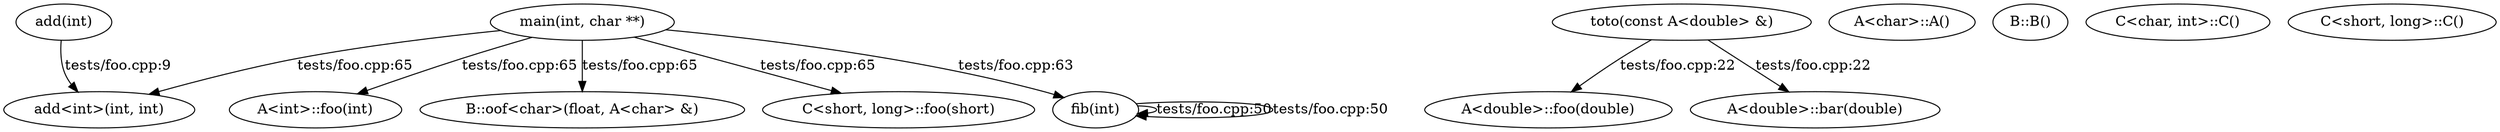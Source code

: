digraph callgraph {
"add<int>(int, int)";
"add(int)";
"add(int)"->"add<int>(int, int)" [label = "tests/foo.cpp:9"];
"A<double>::foo(double)";
"A<double>::bar(double)";
"A<char>::A()";
"A<int>::foo(int)";
"toto(const A<double> &)";
"toto(const A<double> &)"->"A<double>::bar(double)" [label = "tests/foo.cpp:22"];
"toto(const A<double> &)"->"A<double>::foo(double)" [label = "tests/foo.cpp:22"];
"B::B()";
"B::oof<char>(float, A<char> &)";
"C<char, int>::C()";
"C<short, long>::foo(short)";
"C<short, long>::C()";
"fib(int)";
"fib(int)"->"fib(int)" [label = "tests/foo.cpp:50"];
"fib(int)"->"fib(int)" [label = "tests/foo.cpp:50"];
"main(int, char **)";
"main(int, char **)"->"fib(int)" [label = "tests/foo.cpp:63"];
"main(int, char **)"->"add<int>(int, int)" [label = "tests/foo.cpp:65"];
"main(int, char **)"->"A<int>::foo(int)" [label = "tests/foo.cpp:65"];
"main(int, char **)"->"B::oof<char>(float, A<char> &)" [label = "tests/foo.cpp:65"];
"main(int, char **)"->"C<short, long>::foo(short)" [label = "tests/foo.cpp:65"];
}
